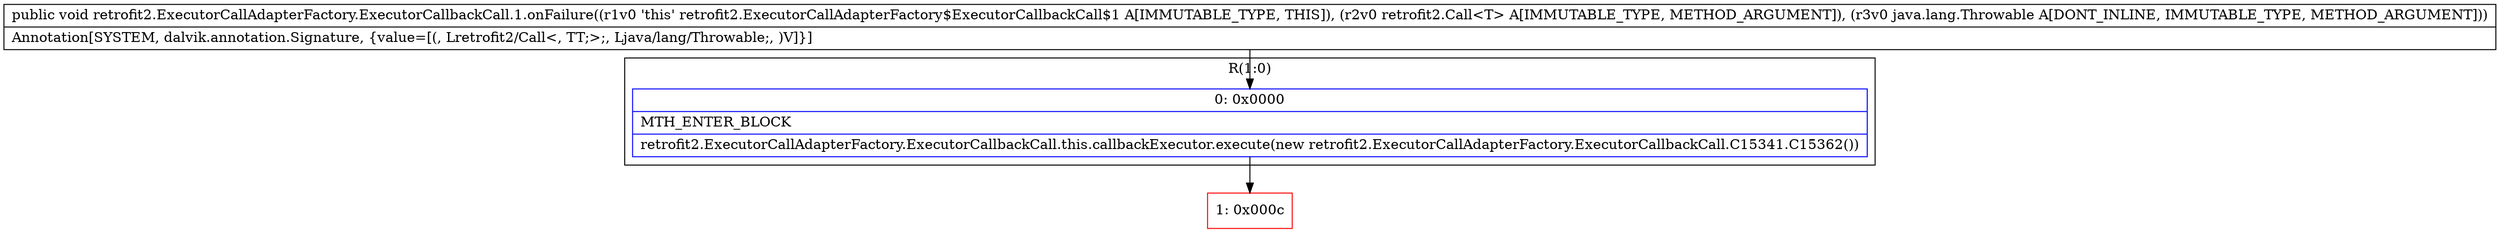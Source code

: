 digraph "CFG forretrofit2.ExecutorCallAdapterFactory.ExecutorCallbackCall.1.onFailure(Lretrofit2\/Call;Ljava\/lang\/Throwable;)V" {
subgraph cluster_Region_1024876830 {
label = "R(1:0)";
node [shape=record,color=blue];
Node_0 [shape=record,label="{0\:\ 0x0000|MTH_ENTER_BLOCK\l|retrofit2.ExecutorCallAdapterFactory.ExecutorCallbackCall.this.callbackExecutor.execute(new retrofit2.ExecutorCallAdapterFactory.ExecutorCallbackCall.C15341.C15362())\l}"];
}
Node_1 [shape=record,color=red,label="{1\:\ 0x000c}"];
MethodNode[shape=record,label="{public void retrofit2.ExecutorCallAdapterFactory.ExecutorCallbackCall.1.onFailure((r1v0 'this' retrofit2.ExecutorCallAdapterFactory$ExecutorCallbackCall$1 A[IMMUTABLE_TYPE, THIS]), (r2v0 retrofit2.Call\<T\> A[IMMUTABLE_TYPE, METHOD_ARGUMENT]), (r3v0 java.lang.Throwable A[DONT_INLINE, IMMUTABLE_TYPE, METHOD_ARGUMENT]))  | Annotation[SYSTEM, dalvik.annotation.Signature, \{value=[(, Lretrofit2\/Call\<, TT;\>;, Ljava\/lang\/Throwable;, )V]\}]\l}"];
MethodNode -> Node_0;
Node_0 -> Node_1;
}

